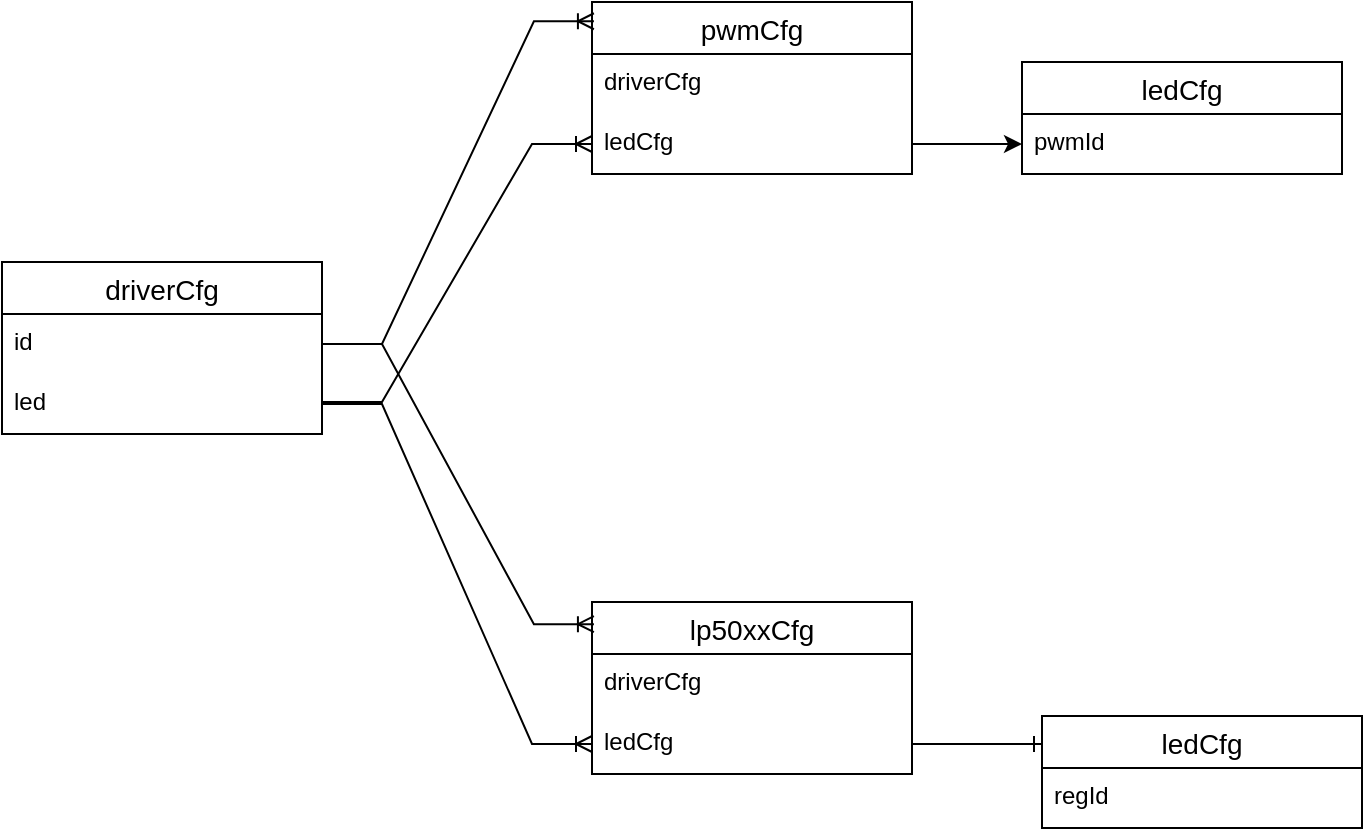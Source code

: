 <mxfile version="22.0.0" type="github">
  <diagram name="Page-1" id="CeXYVhIHceZj5s0qiirt">
    <mxGraphModel dx="1386" dy="759" grid="1" gridSize="10" guides="1" tooltips="1" connect="1" arrows="1" fold="1" page="1" pageScale="1" pageWidth="850" pageHeight="1100" math="0" shadow="0">
      <root>
        <mxCell id="0" />
        <mxCell id="1" parent="0" />
        <mxCell id="rlvwP2DzS5iUIMvLqZZA-2" value="driverCfg" style="swimlane;fontStyle=0;childLayout=stackLayout;horizontal=1;startSize=26;horizontalStack=0;resizeParent=1;resizeParentMax=0;resizeLast=0;collapsible=1;marginBottom=0;align=center;fontSize=14;" vertex="1" parent="1">
          <mxGeometry x="130" y="540" width="160" height="86" as="geometry" />
        </mxCell>
        <mxCell id="rlvwP2DzS5iUIMvLqZZA-3" value="id" style="text;strokeColor=none;fillColor=none;spacingLeft=4;spacingRight=4;overflow=hidden;rotatable=0;points=[[0,0.5],[1,0.5]];portConstraint=eastwest;fontSize=12;whiteSpace=wrap;html=1;" vertex="1" parent="rlvwP2DzS5iUIMvLqZZA-2">
          <mxGeometry y="26" width="160" height="30" as="geometry" />
        </mxCell>
        <mxCell id="rlvwP2DzS5iUIMvLqZZA-4" value="led" style="text;strokeColor=none;fillColor=none;spacingLeft=4;spacingRight=4;overflow=hidden;rotatable=0;points=[[0,0.5],[1,0.5]];portConstraint=eastwest;fontSize=12;whiteSpace=wrap;html=1;" vertex="1" parent="rlvwP2DzS5iUIMvLqZZA-2">
          <mxGeometry y="56" width="160" height="30" as="geometry" />
        </mxCell>
        <mxCell id="rlvwP2DzS5iUIMvLqZZA-7" value="pwmCfg" style="swimlane;fontStyle=0;childLayout=stackLayout;horizontal=1;startSize=26;horizontalStack=0;resizeParent=1;resizeParentMax=0;resizeLast=0;collapsible=1;marginBottom=0;align=center;fontSize=14;" vertex="1" parent="1">
          <mxGeometry x="425" y="410" width="160" height="86" as="geometry" />
        </mxCell>
        <mxCell id="rlvwP2DzS5iUIMvLqZZA-8" value="driverCfg" style="text;strokeColor=none;fillColor=none;spacingLeft=4;spacingRight=4;overflow=hidden;rotatable=0;points=[[0,0.5],[1,0.5]];portConstraint=eastwest;fontSize=12;whiteSpace=wrap;html=1;" vertex="1" parent="rlvwP2DzS5iUIMvLqZZA-7">
          <mxGeometry y="26" width="160" height="30" as="geometry" />
        </mxCell>
        <mxCell id="rlvwP2DzS5iUIMvLqZZA-9" value="ledCfg" style="text;strokeColor=none;fillColor=none;spacingLeft=4;spacingRight=4;overflow=hidden;rotatable=0;points=[[0,0.5],[1,0.5]];portConstraint=eastwest;fontSize=12;whiteSpace=wrap;html=1;" vertex="1" parent="rlvwP2DzS5iUIMvLqZZA-7">
          <mxGeometry y="56" width="160" height="30" as="geometry" />
        </mxCell>
        <mxCell id="rlvwP2DzS5iUIMvLqZZA-18" value="lp50xxCfg" style="swimlane;fontStyle=0;childLayout=stackLayout;horizontal=1;startSize=26;horizontalStack=0;resizeParent=1;resizeParentMax=0;resizeLast=0;collapsible=1;marginBottom=0;align=center;fontSize=14;" vertex="1" parent="1">
          <mxGeometry x="425" y="710" width="160" height="86" as="geometry" />
        </mxCell>
        <mxCell id="rlvwP2DzS5iUIMvLqZZA-20" value="driverCfg" style="text;strokeColor=none;fillColor=none;spacingLeft=4;spacingRight=4;overflow=hidden;rotatable=0;points=[[0,0.5],[1,0.5]];portConstraint=eastwest;fontSize=12;whiteSpace=wrap;html=1;" vertex="1" parent="rlvwP2DzS5iUIMvLqZZA-18">
          <mxGeometry y="26" width="160" height="30" as="geometry" />
        </mxCell>
        <mxCell id="rlvwP2DzS5iUIMvLqZZA-21" value="ledCfg" style="text;strokeColor=none;fillColor=none;spacingLeft=4;spacingRight=4;overflow=hidden;rotatable=0;points=[[0,0.5],[1,0.5]];portConstraint=eastwest;fontSize=12;whiteSpace=wrap;html=1;" vertex="1" parent="rlvwP2DzS5iUIMvLqZZA-18">
          <mxGeometry y="56" width="160" height="30" as="geometry" />
        </mxCell>
        <mxCell id="rlvwP2DzS5iUIMvLqZZA-22" value="" style="edgeStyle=entityRelationEdgeStyle;fontSize=12;html=1;endArrow=ERoneToMany;rounded=0;exitX=1;exitY=0.5;exitDx=0;exitDy=0;entryX=0.006;entryY=0.112;entryDx=0;entryDy=0;entryPerimeter=0;" edge="1" parent="1" source="rlvwP2DzS5iUIMvLqZZA-3" target="rlvwP2DzS5iUIMvLqZZA-7">
          <mxGeometry width="100" height="100" relative="1" as="geometry">
            <mxPoint x="370" y="680" as="sourcePoint" />
            <mxPoint x="470" y="580" as="targetPoint" />
          </mxGeometry>
        </mxCell>
        <mxCell id="rlvwP2DzS5iUIMvLqZZA-24" value="" style="edgeStyle=entityRelationEdgeStyle;fontSize=12;html=1;endArrow=ERoneToMany;rounded=0;exitX=1;exitY=0.5;exitDx=0;exitDy=0;entryX=0.006;entryY=0.129;entryDx=0;entryDy=0;entryPerimeter=0;" edge="1" parent="1" source="rlvwP2DzS5iUIMvLqZZA-3" target="rlvwP2DzS5iUIMvLqZZA-18">
          <mxGeometry width="100" height="100" relative="1" as="geometry">
            <mxPoint x="330" y="611" as="sourcePoint" />
            <mxPoint x="436" y="433" as="targetPoint" />
          </mxGeometry>
        </mxCell>
        <mxCell id="rlvwP2DzS5iUIMvLqZZA-25" value="ledCfg" style="swimlane;fontStyle=0;childLayout=stackLayout;horizontal=1;startSize=26;horizontalStack=0;resizeParent=1;resizeParentMax=0;resizeLast=0;collapsible=1;marginBottom=0;align=center;fontSize=14;" vertex="1" parent="1">
          <mxGeometry x="650" y="767" width="160" height="56" as="geometry" />
        </mxCell>
        <mxCell id="rlvwP2DzS5iUIMvLqZZA-26" value="regId" style="text;strokeColor=none;fillColor=none;spacingLeft=4;spacingRight=4;overflow=hidden;rotatable=0;points=[[0,0.5],[1,0.5]];portConstraint=eastwest;fontSize=12;whiteSpace=wrap;html=1;" vertex="1" parent="rlvwP2DzS5iUIMvLqZZA-25">
          <mxGeometry y="26" width="160" height="30" as="geometry" />
        </mxCell>
        <mxCell id="rlvwP2DzS5iUIMvLqZZA-29" value="" style="edgeStyle=entityRelationEdgeStyle;fontSize=12;html=1;endArrow=ERone;endFill=1;rounded=0;exitX=1;exitY=0.5;exitDx=0;exitDy=0;entryX=0;entryY=0.25;entryDx=0;entryDy=0;" edge="1" parent="1" source="rlvwP2DzS5iUIMvLqZZA-21" target="rlvwP2DzS5iUIMvLqZZA-25">
          <mxGeometry width="100" height="100" relative="1" as="geometry">
            <mxPoint x="560" y="840" as="sourcePoint" />
            <mxPoint x="660" y="740" as="targetPoint" />
          </mxGeometry>
        </mxCell>
        <mxCell id="rlvwP2DzS5iUIMvLqZZA-30" value="ledCfg" style="swimlane;fontStyle=0;childLayout=stackLayout;horizontal=1;startSize=26;horizontalStack=0;resizeParent=1;resizeParentMax=0;resizeLast=0;collapsible=1;marginBottom=0;align=center;fontSize=14;" vertex="1" parent="1">
          <mxGeometry x="640" y="440" width="160" height="56" as="geometry" />
        </mxCell>
        <mxCell id="rlvwP2DzS5iUIMvLqZZA-31" value="pwmId" style="text;strokeColor=none;fillColor=none;spacingLeft=4;spacingRight=4;overflow=hidden;rotatable=0;points=[[0,0.5],[1,0.5]];portConstraint=eastwest;fontSize=12;whiteSpace=wrap;html=1;" vertex="1" parent="rlvwP2DzS5iUIMvLqZZA-30">
          <mxGeometry y="26" width="160" height="30" as="geometry" />
        </mxCell>
        <mxCell id="rlvwP2DzS5iUIMvLqZZA-32" style="edgeStyle=orthogonalEdgeStyle;rounded=0;orthogonalLoop=1;jettySize=auto;html=1;exitX=1;exitY=0.5;exitDx=0;exitDy=0;entryX=0;entryY=0.5;entryDx=0;entryDy=0;" edge="1" parent="1" source="rlvwP2DzS5iUIMvLqZZA-9" target="rlvwP2DzS5iUIMvLqZZA-31">
          <mxGeometry relative="1" as="geometry" />
        </mxCell>
        <mxCell id="rlvwP2DzS5iUIMvLqZZA-34" value="" style="edgeStyle=entityRelationEdgeStyle;fontSize=12;html=1;endArrow=ERoneToMany;rounded=0;entryX=0;entryY=0.5;entryDx=0;entryDy=0;" edge="1" parent="1" target="rlvwP2DzS5iUIMvLqZZA-9">
          <mxGeometry width="100" height="100" relative="1" as="geometry">
            <mxPoint x="290" y="610" as="sourcePoint" />
            <mxPoint x="436" y="430" as="targetPoint" />
          </mxGeometry>
        </mxCell>
        <mxCell id="rlvwP2DzS5iUIMvLqZZA-35" value="" style="edgeStyle=entityRelationEdgeStyle;fontSize=12;html=1;endArrow=ERoneToMany;rounded=0;exitX=1;exitY=0.5;exitDx=0;exitDy=0;entryX=0;entryY=0.5;entryDx=0;entryDy=0;" edge="1" parent="1" source="rlvwP2DzS5iUIMvLqZZA-4" target="rlvwP2DzS5iUIMvLqZZA-21">
          <mxGeometry width="100" height="100" relative="1" as="geometry">
            <mxPoint x="300" y="591" as="sourcePoint" />
            <mxPoint x="436" y="731" as="targetPoint" />
          </mxGeometry>
        </mxCell>
      </root>
    </mxGraphModel>
  </diagram>
</mxfile>
